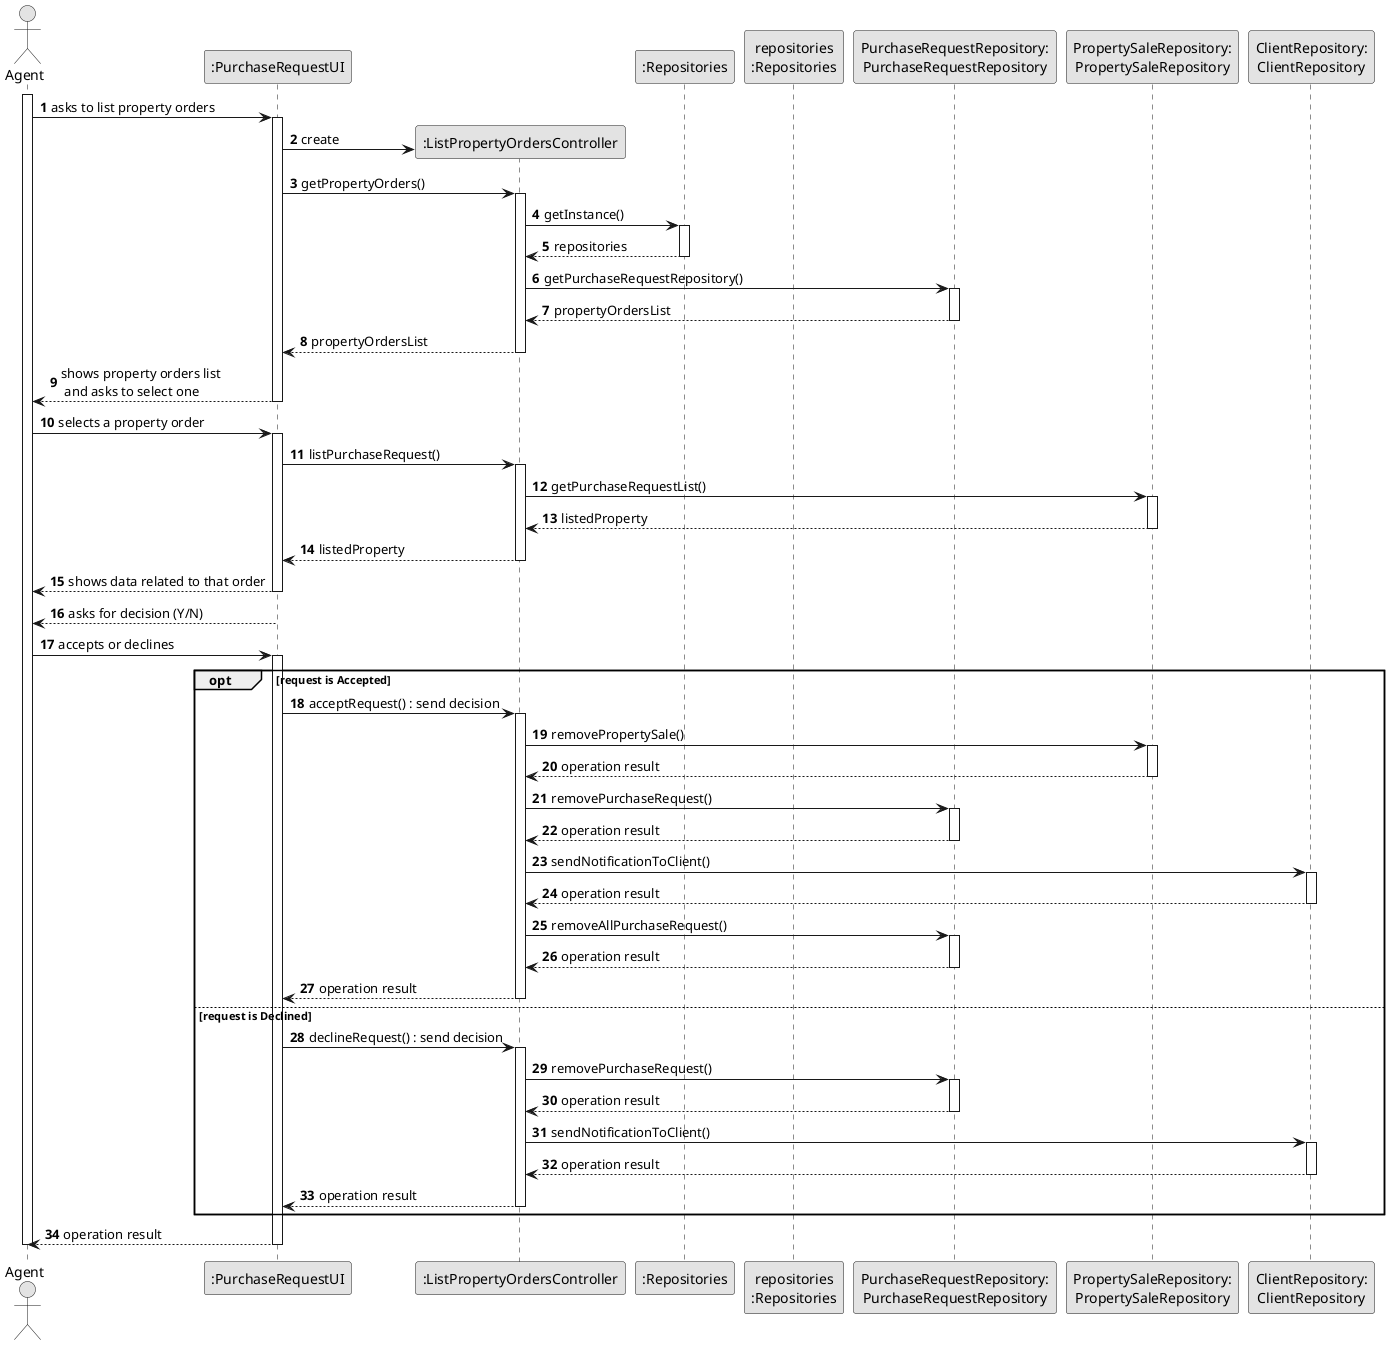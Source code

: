 @startuml
skinparam monochrome true
skinparam packageStyle rectangle
skinparam shadowing false

autonumber

'hide footbox
actor "Agent" as Agent
participant ":PurchaseRequestUI" as UI
participant ":ListPropertyOrdersController" as CTRL
participant ":Repositories" as RepositorySingleton
participant "repositories\n:Repositories" as PLAT
participant "PurchaseRequestRepository:\nPurchaseRequestRepository" as PurchaseRequestRepository
participant "PropertySaleRepository:\nPropertySaleRepository" as PropertySaleRepository
participant "ClientRepository:\nClientRepository" as ClientRepository

activate Agent

        Agent -> UI : asks to list property orders

        activate UI

'            UI --> ADM : requests data (reference, description,  informal \n description, technical description, duration, cost)
            'create CTRL
            UI -> CTRL** : create

            UI -> CTRL : getPropertyOrders()
            activate CTRL

                CTRL -> RepositorySingleton : getInstance()
                activate RepositorySingleton

                    RepositorySingleton --> CTRL: repositories
                deactivate RepositorySingleton

                CTRL -> PurchaseRequestRepository : getPurchaseRequestRepository()
                activate PurchaseRequestRepository

                    PurchaseRequestRepository --> CTRL : propertyOrdersList
                deactivate PurchaseRequestRepository

                CTRL --> UI : propertyOrdersList
            deactivate CTRL

            UI --> Agent : shows property orders list\n and asks to select one
        deactivate UI

    Agent -> UI : selects a property order
    activate UI

    UI -> CTRL : listPurchaseRequest()
    activate CTRL

    CTRL -> PropertySaleRepository : getPurchaseRequestList()
    activate PropertySaleRepository

    PropertySaleRepository --> CTRL : listedProperty
    deactivate PropertySaleRepository

    CTRL --> UI : listedProperty
    deactivate CTRL

        UI --> Agent : shows data related to that order
    deactivate UI

    UI --> Agent : asks for decision (Y/N)
    deactivate UI

    Agent -> UI : accepts or declines
    activate UI

    opt request is Accepted

                UI -> CTRL : acceptRequest() : send decision
                activate CTRL

                CTRL -> PropertySaleRepository : removePropertySale()
                activate PropertySaleRepository

                PropertySaleRepository --> CTRL : operation result
                deactivate PropertySaleRepository

                CTRL -> PurchaseRequestRepository : removePurchaseRequest()
                activate PurchaseRequestRepository

                PurchaseRequestRepository --> CTRL : operation result
                deactivate PurchaseRequestRepository

                CTRL -> ClientRepository : sendNotificationToClient()
                activate ClientRepository

                ClientRepository --> CTRL : operation result
                deactivate ClientRepository

                CTRL -> PurchaseRequestRepository : removeAllPurchaseRequest()
                activate PurchaseRequestRepository

                PurchaseRequestRepository --> CTRL : operation result
                deactivate PurchaseRequestRepository

                CTRL --> UI : operation result
                deactivate CTRL

    else request is Declined

                    UI -> CTRL : declineRequest() : send decision
                    activate CTRL

                    CTRL -> PurchaseRequestRepository : removePurchaseRequest()
                    activate PurchaseRequestRepository

                    PurchaseRequestRepository --> CTRL : operation result
                    deactivate PurchaseRequestRepository

                    CTRL -> ClientRepository : sendNotificationToClient()
                    activate ClientRepository

                    ClientRepository --> CTRL : operation result
                    deactivate ClientRepository

                    CTRL --> UI : operation result
                    deactivate CTRL

    end alt

                    UI --> Agent : operation result
                    deactivate UI

deactivate Agent

@enduml
